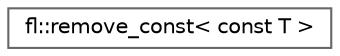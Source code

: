 digraph "Graphical Class Hierarchy"
{
 // INTERACTIVE_SVG=YES
 // LATEX_PDF_SIZE
  bgcolor="transparent";
  edge [fontname=Helvetica,fontsize=10,labelfontname=Helvetica,labelfontsize=10];
  node [fontname=Helvetica,fontsize=10,shape=box,height=0.2,width=0.4];
  rankdir="LR";
  Node0 [id="Node000000",label="fl::remove_const\< const T \>",height=0.2,width=0.4,color="grey40", fillcolor="white", style="filled",URL="$d4/d36/namespacefl.html#da/d47/structfl_1_1remove__const_3_01const_01_t_01_4",tooltip=" "];
}
